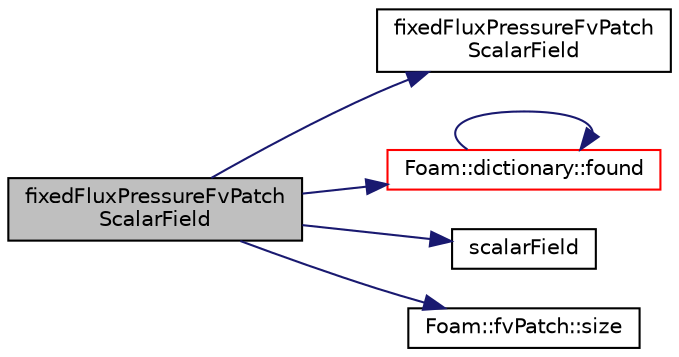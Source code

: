 digraph "fixedFluxPressureFvPatchScalarField"
{
  bgcolor="transparent";
  edge [fontname="Helvetica",fontsize="10",labelfontname="Helvetica",labelfontsize="10"];
  node [fontname="Helvetica",fontsize="10",shape=record];
  rankdir="LR";
  Node1 [label="fixedFluxPressureFvPatch\lScalarField",height=0.2,width=0.4,color="black", fillcolor="grey75", style="filled", fontcolor="black"];
  Node1 -> Node2 [color="midnightblue",fontsize="10",style="solid",fontname="Helvetica"];
  Node2 [label="fixedFluxPressureFvPatch\lScalarField",height=0.2,width=0.4,color="black",URL="$a00830.html#a66aca615e18989fc4834fcaf6cb88b99",tooltip="Construct from patch and internal field. "];
  Node1 -> Node3 [color="midnightblue",fontsize="10",style="solid",fontname="Helvetica"];
  Node3 [label="Foam::dictionary::found",height=0.2,width=0.4,color="red",URL="$a00531.html#ae9d6521e0e8d3956f9b49ddeb44877b8",tooltip="Search dictionary for given keyword. "];
  Node3 -> Node3 [color="midnightblue",fontsize="10",style="solid",fontname="Helvetica"];
  Node1 -> Node4 [color="midnightblue",fontsize="10",style="solid",fontname="Helvetica"];
  Node4 [label="scalarField",height=0.2,width=0.4,color="black",URL="$a04409.html#afcd8855c276a98ae9604b35c8fb5b81e"];
  Node1 -> Node5 [color="midnightblue",fontsize="10",style="solid",fontname="Helvetica"];
  Node5 [label="Foam::fvPatch::size",height=0.2,width=0.4,color="black",URL="$a00898.html#aefe0792b5b0175e6022a92a906fdf053",tooltip="Return size. "];
}
